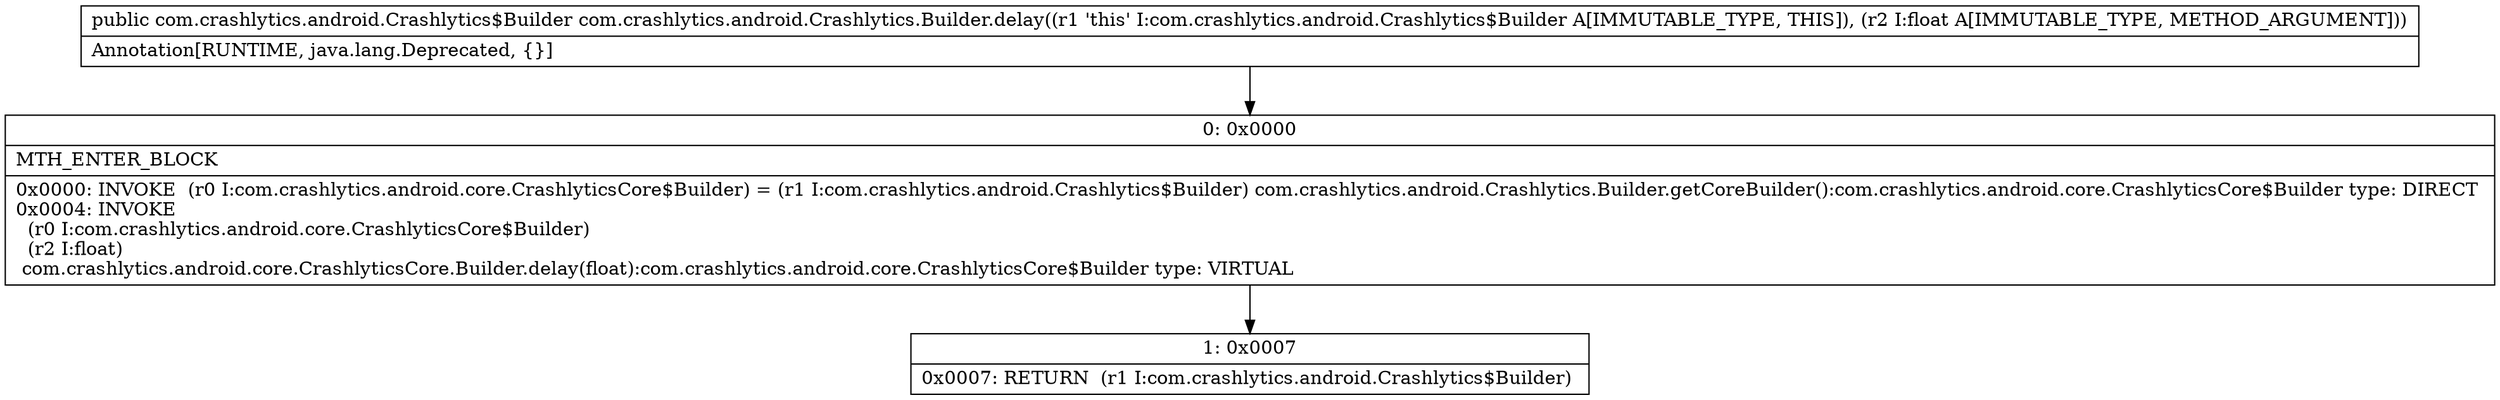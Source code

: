 digraph "CFG forcom.crashlytics.android.Crashlytics.Builder.delay(F)Lcom\/crashlytics\/android\/Crashlytics$Builder;" {
Node_0 [shape=record,label="{0\:\ 0x0000|MTH_ENTER_BLOCK\l|0x0000: INVOKE  (r0 I:com.crashlytics.android.core.CrashlyticsCore$Builder) = (r1 I:com.crashlytics.android.Crashlytics$Builder) com.crashlytics.android.Crashlytics.Builder.getCoreBuilder():com.crashlytics.android.core.CrashlyticsCore$Builder type: DIRECT \l0x0004: INVOKE  \l  (r0 I:com.crashlytics.android.core.CrashlyticsCore$Builder)\l  (r2 I:float)\l com.crashlytics.android.core.CrashlyticsCore.Builder.delay(float):com.crashlytics.android.core.CrashlyticsCore$Builder type: VIRTUAL \l}"];
Node_1 [shape=record,label="{1\:\ 0x0007|0x0007: RETURN  (r1 I:com.crashlytics.android.Crashlytics$Builder) \l}"];
MethodNode[shape=record,label="{public com.crashlytics.android.Crashlytics$Builder com.crashlytics.android.Crashlytics.Builder.delay((r1 'this' I:com.crashlytics.android.Crashlytics$Builder A[IMMUTABLE_TYPE, THIS]), (r2 I:float A[IMMUTABLE_TYPE, METHOD_ARGUMENT]))  | Annotation[RUNTIME, java.lang.Deprecated, \{\}]\l}"];
MethodNode -> Node_0;
Node_0 -> Node_1;
}


